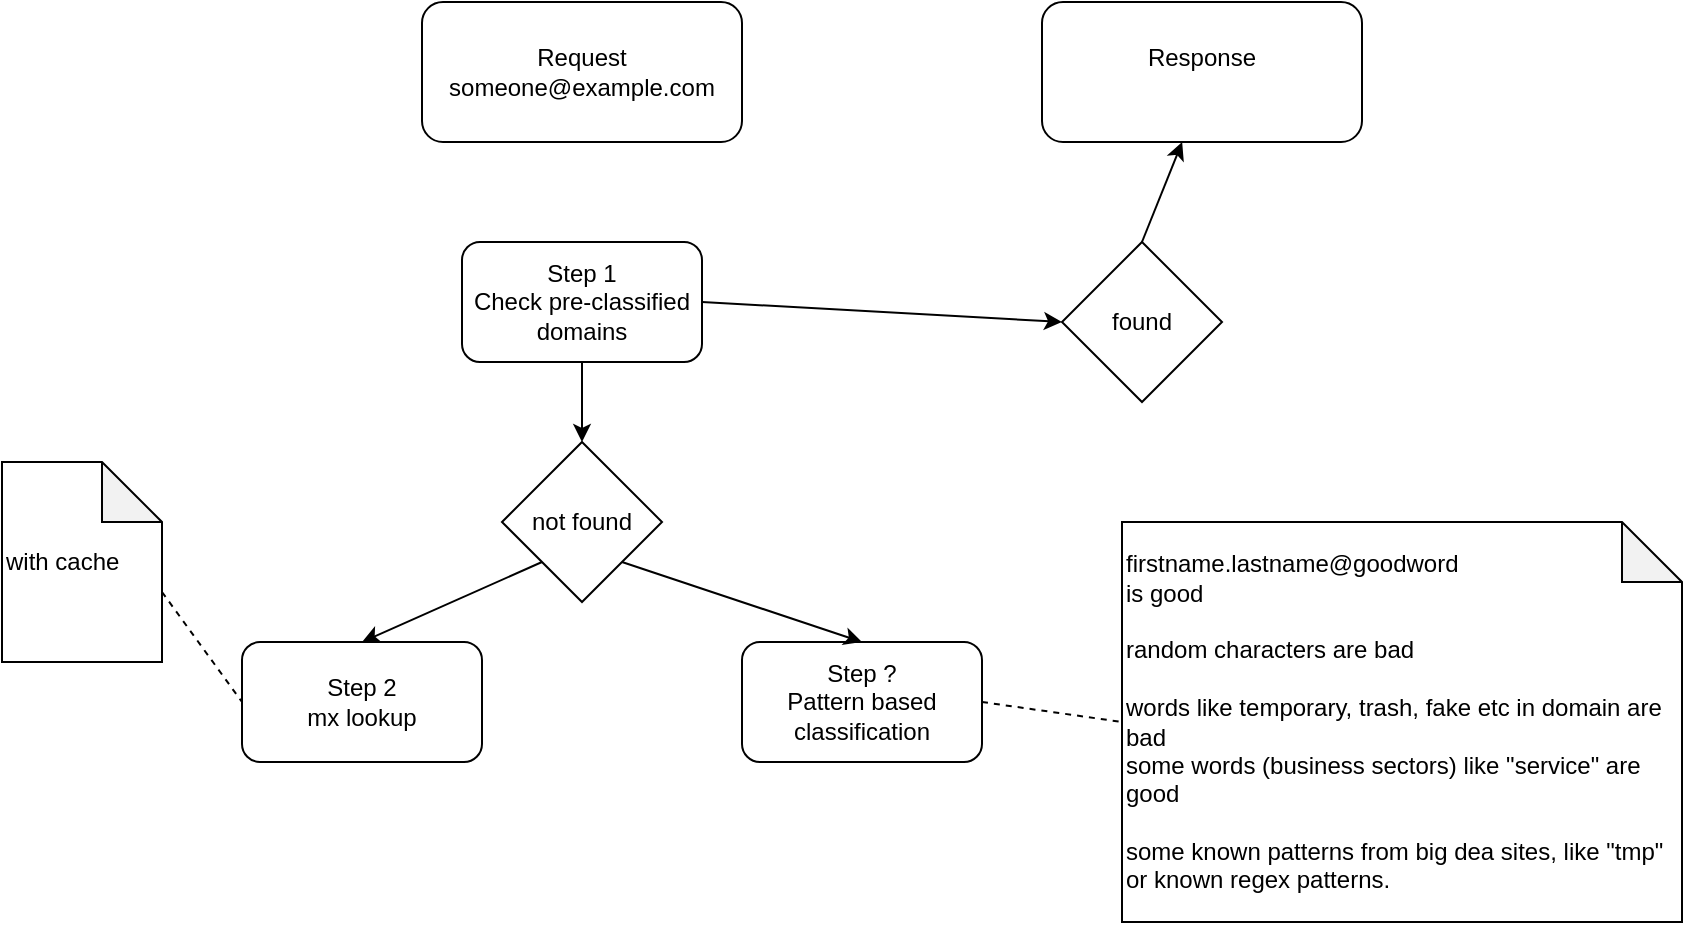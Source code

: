 <mxfile version="15.7.4" type="github"><diagram id="TF0F08lqdycsNkdDP-Sl" name="Page-1"><mxGraphModel dx="1038" dy="556" grid="1" gridSize="10" guides="1" tooltips="1" connect="1" arrows="1" fold="1" page="1" pageScale="1" pageWidth="827" pageHeight="1169" math="0" shadow="0"><root><mxCell id="0"/><mxCell id="1" parent="0"/><mxCell id="R_6kPdUxFKAQrxGh20LV-1" value="&lt;div&gt;Response&lt;/div&gt;&lt;div&gt;&lt;br&gt;&lt;/div&gt;" style="rounded=1;whiteSpace=wrap;html=1;" vertex="1" parent="1"><mxGeometry x="550" y="60" width="160" height="70" as="geometry"/></mxCell><mxCell id="R_6kPdUxFKAQrxGh20LV-2" value="&lt;div&gt;Step 1&lt;/div&gt;&lt;div&gt;Check pre-classified domains&lt;br&gt;&lt;/div&gt;" style="rounded=1;whiteSpace=wrap;html=1;" vertex="1" parent="1"><mxGeometry x="260" y="180" width="120" height="60" as="geometry"/></mxCell><mxCell id="R_6kPdUxFKAQrxGh20LV-3" value="&lt;div&gt;Step 2&lt;/div&gt;&lt;div&gt;mx lookup&lt;br&gt;&lt;/div&gt;" style="rounded=1;whiteSpace=wrap;html=1;" vertex="1" parent="1"><mxGeometry x="150" y="380" width="120" height="60" as="geometry"/></mxCell><mxCell id="R_6kPdUxFKAQrxGh20LV-5" value="&lt;div&gt;Request&lt;/div&gt;&lt;div&gt;someone@example.com&lt;br&gt;&lt;/div&gt;" style="rounded=1;whiteSpace=wrap;html=1;" vertex="1" parent="1"><mxGeometry x="240" y="60" width="160" height="70" as="geometry"/></mxCell><mxCell id="R_6kPdUxFKAQrxGh20LV-6" value="found" style="rhombus;whiteSpace=wrap;html=1;" vertex="1" parent="1"><mxGeometry x="560" y="180" width="80" height="80" as="geometry"/></mxCell><mxCell id="R_6kPdUxFKAQrxGh20LV-7" value="" style="endArrow=classic;html=1;rounded=0;entryX=0;entryY=0.5;entryDx=0;entryDy=0;exitX=1;exitY=0.5;exitDx=0;exitDy=0;" edge="1" parent="1" source="R_6kPdUxFKAQrxGh20LV-2" target="R_6kPdUxFKAQrxGh20LV-6"><mxGeometry width="50" height="50" relative="1" as="geometry"><mxPoint x="390" y="310" as="sourcePoint"/><mxPoint x="440" y="260" as="targetPoint"/></mxGeometry></mxCell><mxCell id="R_6kPdUxFKAQrxGh20LV-8" value="" style="endArrow=classic;html=1;rounded=0;exitX=0.5;exitY=0;exitDx=0;exitDy=0;entryX=0.438;entryY=1;entryDx=0;entryDy=0;entryPerimeter=0;" edge="1" parent="1" source="R_6kPdUxFKAQrxGh20LV-6" target="R_6kPdUxFKAQrxGh20LV-1"><mxGeometry width="50" height="50" relative="1" as="geometry"><mxPoint x="680" y="260" as="sourcePoint"/><mxPoint x="730" y="210" as="targetPoint"/></mxGeometry></mxCell><mxCell id="R_6kPdUxFKAQrxGh20LV-9" value="" style="endArrow=classic;html=1;rounded=0;exitX=0.5;exitY=1;exitDx=0;exitDy=0;entryX=0.5;entryY=0;entryDx=0;entryDy=0;" edge="1" parent="1" source="R_6kPdUxFKAQrxGh20LV-2" target="R_6kPdUxFKAQrxGh20LV-10"><mxGeometry width="50" height="50" relative="1" as="geometry"><mxPoint x="230" y="350" as="sourcePoint"/><mxPoint x="280" y="300" as="targetPoint"/></mxGeometry></mxCell><mxCell id="R_6kPdUxFKAQrxGh20LV-10" value="not found" style="rhombus;whiteSpace=wrap;html=1;" vertex="1" parent="1"><mxGeometry x="280" y="280" width="80" height="80" as="geometry"/></mxCell><mxCell id="R_6kPdUxFKAQrxGh20LV-11" value="&lt;div&gt;Step ?&lt;/div&gt;&lt;div&gt;Pattern based classification&lt;br&gt;&lt;/div&gt;" style="rounded=1;whiteSpace=wrap;html=1;" vertex="1" parent="1"><mxGeometry x="400" y="380" width="120" height="60" as="geometry"/></mxCell><mxCell id="R_6kPdUxFKAQrxGh20LV-12" value="" style="endArrow=classic;html=1;rounded=0;exitX=0;exitY=1;exitDx=0;exitDy=0;entryX=0.5;entryY=0;entryDx=0;entryDy=0;" edge="1" parent="1" source="R_6kPdUxFKAQrxGh20LV-10" target="R_6kPdUxFKAQrxGh20LV-3"><mxGeometry width="50" height="50" relative="1" as="geometry"><mxPoint x="390" y="310" as="sourcePoint"/><mxPoint x="440" y="260" as="targetPoint"/></mxGeometry></mxCell><mxCell id="R_6kPdUxFKAQrxGh20LV-13" value="" style="endArrow=classic;html=1;rounded=0;exitX=1;exitY=1;exitDx=0;exitDy=0;entryX=0.5;entryY=0;entryDx=0;entryDy=0;" edge="1" parent="1" source="R_6kPdUxFKAQrxGh20LV-10" target="R_6kPdUxFKAQrxGh20LV-11"><mxGeometry width="50" height="50" relative="1" as="geometry"><mxPoint x="420" y="350" as="sourcePoint"/><mxPoint x="470" y="300" as="targetPoint"/></mxGeometry></mxCell><mxCell id="R_6kPdUxFKAQrxGh20LV-14" value="&lt;div align=&quot;left&quot;&gt;firstname.lastname@goodword &lt;br&gt;&lt;/div&gt;&lt;div align=&quot;left&quot;&gt;is good&lt;/div&gt;&lt;div align=&quot;left&quot;&gt;&lt;br&gt;&lt;/div&gt;&lt;div align=&quot;left&quot;&gt;random characters are bad&lt;br&gt;&lt;/div&gt;&lt;div align=&quot;left&quot;&gt;&lt;br&gt;&lt;/div&gt;&lt;div align=&quot;left&quot;&gt;words like temporary, trash, fake etc in domain are bad&lt;/div&gt;&lt;div align=&quot;left&quot;&gt;some words (business sectors) like &quot;service&quot; are good&lt;/div&gt;&lt;div align=&quot;left&quot;&gt;&lt;br&gt;&lt;/div&gt;&lt;div align=&quot;left&quot;&gt;some known patterns from big dea sites, like &quot;tmp&quot; or known regex patterns.&lt;br&gt;&lt;/div&gt;" style="shape=note;whiteSpace=wrap;html=1;backgroundOutline=1;darkOpacity=0.05;align=left;" vertex="1" parent="1"><mxGeometry x="590" y="320" width="280" height="200" as="geometry"/></mxCell><mxCell id="R_6kPdUxFKAQrxGh20LV-15" value="" style="endArrow=none;dashed=1;html=1;rounded=0;exitX=1;exitY=0.5;exitDx=0;exitDy=0;entryX=0;entryY=0.5;entryDx=0;entryDy=0;entryPerimeter=0;" edge="1" parent="1" source="R_6kPdUxFKAQrxGh20LV-11" target="R_6kPdUxFKAQrxGh20LV-14"><mxGeometry width="50" height="50" relative="1" as="geometry"><mxPoint x="390" y="310" as="sourcePoint"/><mxPoint x="440" y="260" as="targetPoint"/></mxGeometry></mxCell><mxCell id="R_6kPdUxFKAQrxGh20LV-17" value="with cache" style="shape=note;whiteSpace=wrap;html=1;backgroundOutline=1;darkOpacity=0.05;align=left;" vertex="1" parent="1"><mxGeometry x="30" y="290" width="80" height="100" as="geometry"/></mxCell><mxCell id="R_6kPdUxFKAQrxGh20LV-18" value="" style="endArrow=none;dashed=1;html=1;rounded=0;entryX=0;entryY=0.5;entryDx=0;entryDy=0;exitX=0;exitY=0;exitDx=80;exitDy=65;exitPerimeter=0;" edge="1" parent="1" source="R_6kPdUxFKAQrxGh20LV-17" target="R_6kPdUxFKAQrxGh20LV-3"><mxGeometry width="50" height="50" relative="1" as="geometry"><mxPoint x="20" y="460" as="sourcePoint"/><mxPoint x="70" y="410" as="targetPoint"/></mxGeometry></mxCell></root></mxGraphModel></diagram></mxfile>